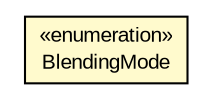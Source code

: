 #!/usr/local/bin/dot
#
# Class diagram 
# Generated by UMLGraph version 5.3 (http://www.umlgraph.org/)
#

digraph G {
	edge [fontname="arial",fontsize=10,labelfontname="arial",labelfontsize=10];
	node [fontname="arial",fontsize=10,shape=plaintext];
	nodesep=0.25;
	ranksep=0.5;
	// context.arch.intelligibility.apps.homeactivity.BlendComposite.BlendingMode
	c111644 [label=<<table title="context.arch.intelligibility.apps.homeactivity.BlendComposite.BlendingMode" border="0" cellborder="1" cellspacing="0" cellpadding="2" port="p" bgcolor="lemonChiffon" href="./BlendComposite.BlendingMode.html">
		<tr><td><table border="0" cellspacing="0" cellpadding="1">
<tr><td align="center" balign="center"> &#171;enumeration&#187; </td></tr>
<tr><td align="center" balign="center"> BlendingMode </td></tr>
		</table></td></tr>
		</table>>, fontname="arial", fontcolor="black", fontsize=10.0];
}

